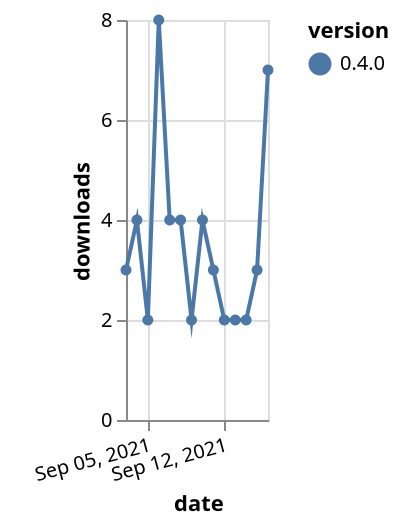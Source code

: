 {"$schema": "https://vega.github.io/schema/vega-lite/v5.json", "description": "A simple bar chart with embedded data.", "data": {"values": [{"date": "2021-09-03", "total": 4164, "delta": 3, "version": "0.4.0"}, {"date": "2021-09-04", "total": 4168, "delta": 4, "version": "0.4.0"}, {"date": "2021-09-05", "total": 4170, "delta": 2, "version": "0.4.0"}, {"date": "2021-09-06", "total": 4178, "delta": 8, "version": "0.4.0"}, {"date": "2021-09-07", "total": 4182, "delta": 4, "version": "0.4.0"}, {"date": "2021-09-08", "total": 4186, "delta": 4, "version": "0.4.0"}, {"date": "2021-09-09", "total": 4188, "delta": 2, "version": "0.4.0"}, {"date": "2021-09-10", "total": 4192, "delta": 4, "version": "0.4.0"}, {"date": "2021-09-11", "total": 4195, "delta": 3, "version": "0.4.0"}, {"date": "2021-09-12", "total": 4197, "delta": 2, "version": "0.4.0"}, {"date": "2021-09-13", "total": 4199, "delta": 2, "version": "0.4.0"}, {"date": "2021-09-14", "total": 4201, "delta": 2, "version": "0.4.0"}, {"date": "2021-09-15", "total": 4204, "delta": 3, "version": "0.4.0"}, {"date": "2021-09-16", "total": 4211, "delta": 7, "version": "0.4.0"}]}, "width": "container", "mark": {"type": "line", "point": {"filled": true}}, "encoding": {"x": {"field": "date", "type": "temporal", "timeUnit": "yearmonthdate", "title": "date", "axis": {"labelAngle": -15}}, "y": {"field": "delta", "type": "quantitative", "title": "downloads"}, "color": {"field": "version", "type": "nominal"}, "tooltip": {"field": "delta"}}}